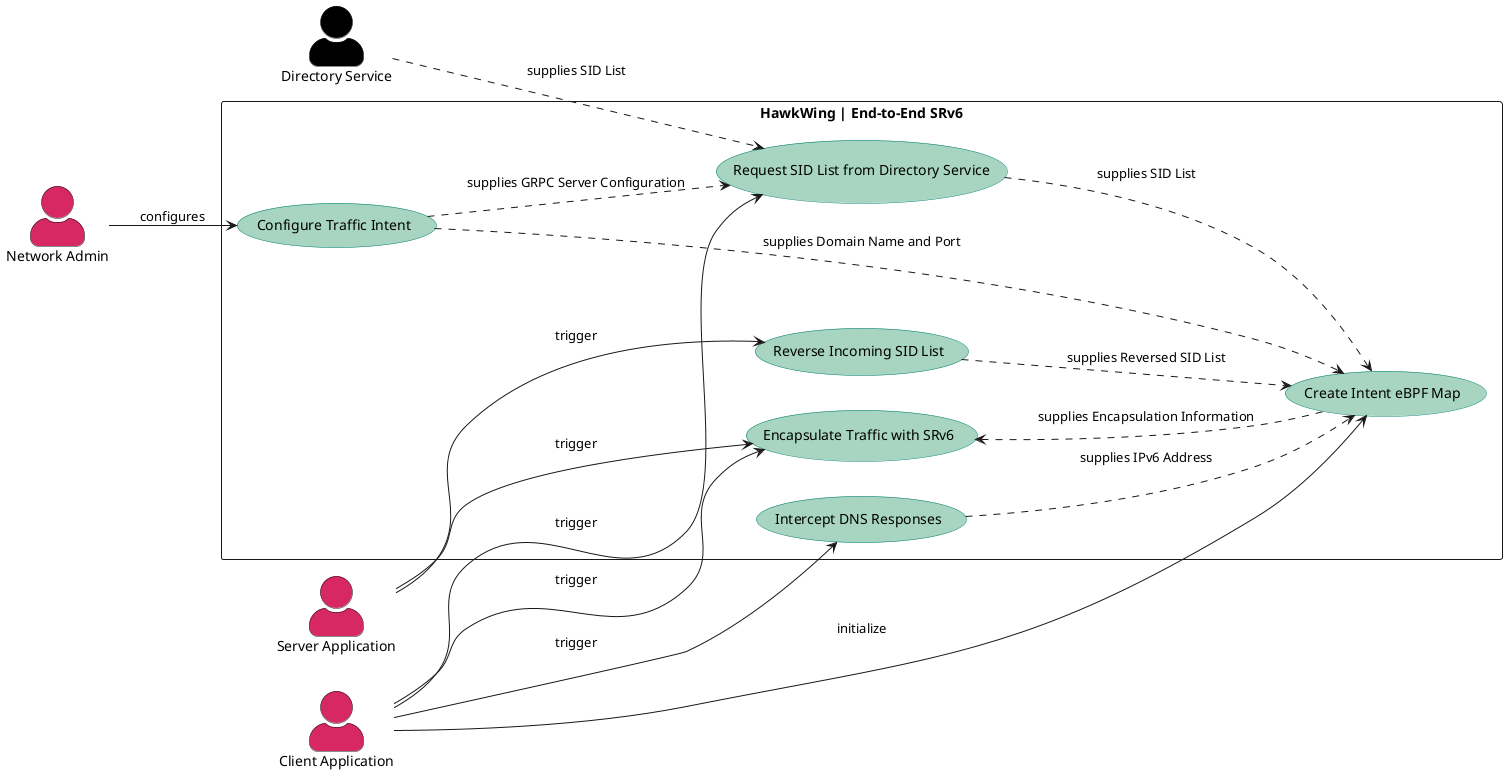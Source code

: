 @startuml
left to right direction
hide circle
hide methods
hide stereotype

!define ACTORSTYLE class
skinparam actorStyle awesome
skinparam usecase {
	BackgroundColor #a7d5c2
  	BorderColor #007e6b
  	BackgroundColor<<nonmvp>> #d0a9d0
	BorderColor<<nonmvp>> #6b3881
	Shadowing false
}

actor "Network Admin" as admin #d72864
actor "Client Application" as client #d72864
actor "Server Application" as server #d72864
actor "Directory Service" as dirService #Black

rectangle "HawkWing | End-to-End SRv6" {
    usecase "Configure Traffic Intent" as UC1
    usecase "Intercept DNS Responses" as UC2
    usecase "Request SID List from Directory Service" as UC3
    usecase "Create Intent eBPF Map" as UC4
    usecase "Reverse Incoming SID List" as UC5
    usecase "Encapsulate Traffic with SRv6" as UC6
    

    
    
}
server --> UC5 : trigger
server --> UC6 : trigger

admin --> UC1 : configures
client --> UC4 : initialize
client --> UC2 : trigger
client --> UC3 : trigger
client --> UC6 : trigger
 


UC1 ..> UC3 : supplies GRPC Server Configuration
UC1 ..> UC4 : supplies Domain Name and Port
UC2 ..> UC4 : supplies IPv6 Address
UC3 ..> UC4 : supplies SID List
UC6 <.. UC4 : supplies Encapsulation Information
UC5 ..> UC4 : supplies Reversed SID List

dirService ..> UC3 : supplies SID List

@enduml